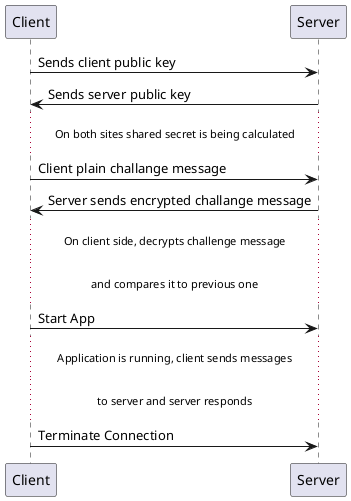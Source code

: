 @startuml ss
    Client -> Server: Sends client public key
    Server->Client: Sends server public key
    ...On both sites shared secret is being calculated...
    Client->Server: Client plain challange message
    Server->Client: Server sends encrypted challange message
    ...On client side, decrypts challenge message...
    ...and compares it to previous one...
    Client->Server: Start App
    ...Application is running, client sends messages...
    ...to server and server responds...
    Client->Server: Terminate Connection
@enduml